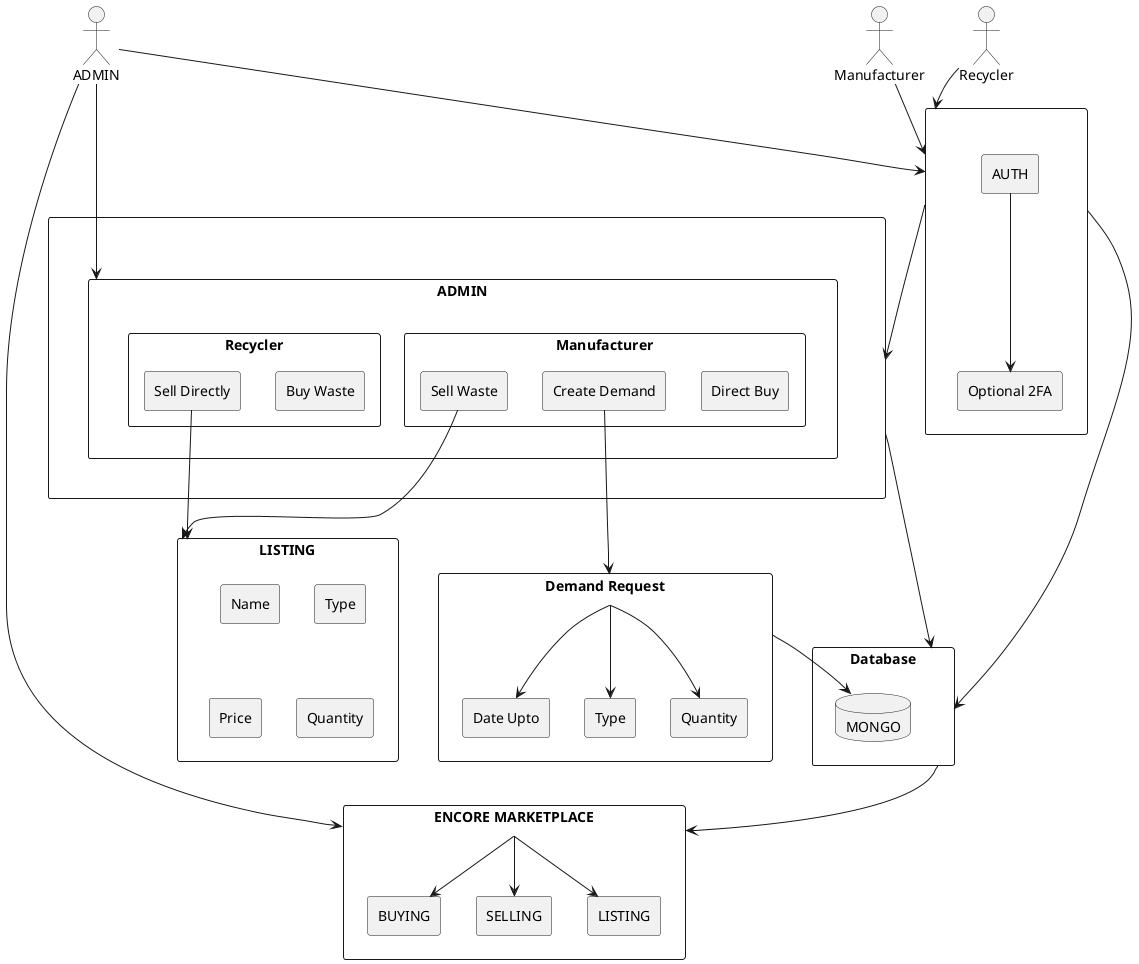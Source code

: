@startuml


actor Actor1 as "Manufacturer"
actor Actor2 as "Recycler" 
actor Actor3 as "ADMIN" 

rectangle " " as MAIN{
rectangle "AUTH" as AUTH 
rectangle "Optional 2FA" as OPT2FA 
}


rectangle "ENCORE MARKETPLACE" as ENCORE_MARKETPLACE  {
    rectangle "LISTING" as LISTING 
    rectangle "SELLING" as SELLING 
    rectangle "BUYING" as BUYING 
}

rectangle "Demand Request" as DEMAND_REQUEST {
    rectangle "Type" as DEMAND_TYPE 
    rectangle "Date Upto" as DEMAND_DATE 
    rectangle "Quantity" as DEMAND_QUANTITY 
}

rectangle "Database" as DATABASE  {
    database "MONGO" as MONGO
}

rectangle " " as PROCESS  {
  rectangle "ADMIN" as ADMIN1{
    rectangle "Manufacturer" as MANUFACTURER {
        rectangle "Direct Buy" as DIRECT_BUY 
        rectangle "Create Demand" as CREATE_DEMAND 
        rectangle "Sell Waste" as SELL_WASTE 
    }
    rectangle "Recycler" as RECYCLER {
    rectangle "Buy Waste" as BUY_WASTE 
    rectangle "Sell Directly" as SELL_DIRECTLY 
    }
    
  }
    
}

rectangle "LISTING" as LISTING1{
  rectangle "Name" as NAME
  rectangle "Type" as Type
  rectangle "Price" as Price
  rectangle "Quantity" as Quantity
}

Actor1 -down-> MAIN
Actor2 -down-> MAIN
Actor3 -down-> MAIN
Actor3 -down-> ENCORE_MARKETPLACE
Actor3 -down-> ADMIN1


MAIN -down-> PROCESS
MAIN --> DATABASE

CREATE_DEMAND --> DEMAND_REQUEST
DEMAND_REQUEST --> MONGO


AUTH -down-> OPT2FA
PROCESS -down-> DATABASE


SELL_DIRECTLY -down-> LISTING1
SELL_WASTE -down-> LISTING1

DEMAND_REQUEST -down-> DEMAND_TYPE
DEMAND_REQUEST -down-> DEMAND_DATE
DEMAND_REQUEST -down-> DEMAND_QUANTITY

ENCORE_MARKETPLACE -down-> LISTING
ENCORE_MARKETPLACE -down-> SELLING
ENCORE_MARKETPLACE -down-> BUYING

DATABASE -down-> ENCORE_MARKETPLACE

@enduml
